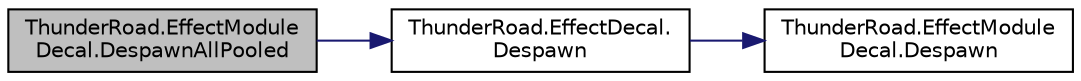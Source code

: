 digraph "ThunderRoad.EffectModuleDecal.DespawnAllPooled"
{
 // LATEX_PDF_SIZE
  edge [fontname="Helvetica",fontsize="10",labelfontname="Helvetica",labelfontsize="10"];
  node [fontname="Helvetica",fontsize="10",shape=record];
  rankdir="LR";
  Node1 [label="ThunderRoad.EffectModule\lDecal.DespawnAllPooled",height=0.2,width=0.4,color="black", fillcolor="grey75", style="filled", fontcolor="black",tooltip="Despawns all pooled."];
  Node1 -> Node2 [color="midnightblue",fontsize="10",style="solid",fontname="Helvetica"];
  Node2 [label="ThunderRoad.EffectDecal.\lDespawn",height=0.2,width=0.4,color="black", fillcolor="white", style="filled",URL="$class_thunder_road_1_1_effect_decal.html#ae2c60515ad72c88a5efae231f17626de",tooltip="Despawns this instance."];
  Node2 -> Node3 [color="midnightblue",fontsize="10",style="solid",fontname="Helvetica"];
  Node3 [label="ThunderRoad.EffectModule\lDecal.Despawn",height=0.2,width=0.4,color="black", fillcolor="white", style="filled",URL="$class_thunder_road_1_1_effect_module_decal.html#ae262f7c019d68aefc80fca51b14eab8c",tooltip="Despawns the specified effect decal."];
}
